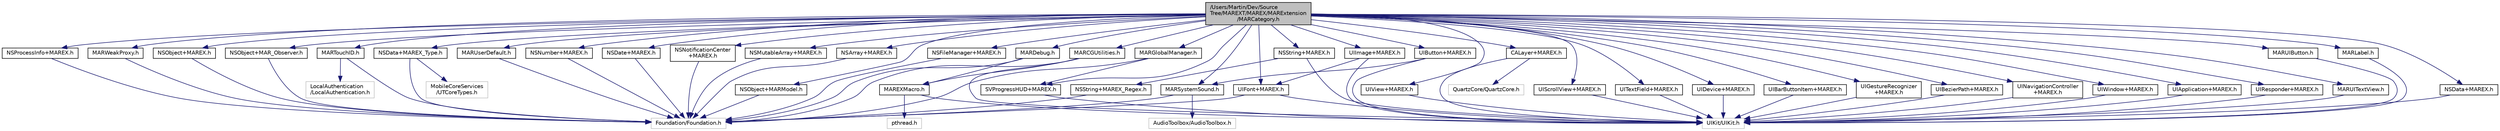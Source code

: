 digraph "/Users/Martin/Dev/SourceTree/MAREXT/MAREX/MARExtension/MARCategory.h"
{
  edge [fontname="Helvetica",fontsize="10",labelfontname="Helvetica",labelfontsize="10"];
  node [fontname="Helvetica",fontsize="10",shape=record];
  Node0 [label="/Users/Martin/Dev/Source\lTree/MAREXT/MAREX/MARExtension\l/MARCategory.h",height=0.2,width=0.4,color="black", fillcolor="grey75", style="filled", fontcolor="black"];
  Node0 -> Node1 [color="midnightblue",fontsize="10",style="solid",fontname="Helvetica"];
  Node1 [label="NSObject+MARModel.h",height=0.2,width=0.4,color="black", fillcolor="white", style="filled",URL="$_n_s_object_09_m_a_r_model_8h.html"];
  Node1 -> Node2 [color="midnightblue",fontsize="10",style="solid",fontname="Helvetica"];
  Node2 [label="Foundation/Foundation.h",height=0.2,width=0.4,color="grey75", fillcolor="white", style="filled"];
  Node0 -> Node3 [color="midnightblue",fontsize="10",style="solid",fontname="Helvetica"];
  Node3 [label="MARDebug.h",height=0.2,width=0.4,color="black", fillcolor="white", style="filled",URL="$_m_a_r_debug_8h.html"];
  Node3 -> Node2 [color="midnightblue",fontsize="10",style="solid",fontname="Helvetica"];
  Node3 -> Node4 [color="midnightblue",fontsize="10",style="solid",fontname="Helvetica"];
  Node4 [label="MAREXMacro.h",height=0.2,width=0.4,color="black", fillcolor="white", style="filled",URL="$_m_a_r_e_x_macro_8h.html"];
  Node4 -> Node5 [color="midnightblue",fontsize="10",style="solid",fontname="Helvetica"];
  Node5 [label="UIKit/UIKit.h",height=0.2,width=0.4,color="grey75", fillcolor="white", style="filled"];
  Node4 -> Node6 [color="midnightblue",fontsize="10",style="solid",fontname="Helvetica"];
  Node6 [label="pthread.h",height=0.2,width=0.4,color="grey75", fillcolor="white", style="filled"];
  Node0 -> Node7 [color="midnightblue",fontsize="10",style="solid",fontname="Helvetica"];
  Node7 [label="SVProgressHUD+MAREX.h",height=0.2,width=0.4,color="black", fillcolor="white", style="filled",URL="$_s_v_progress_h_u_d_09_m_a_r_e_x_8h.html"];
  Node7 -> Node5 [color="midnightblue",fontsize="10",style="solid",fontname="Helvetica"];
  Node0 -> Node8 [color="midnightblue",fontsize="10",style="solid",fontname="Helvetica"];
  Node8 [label="MARUserDefault.h",height=0.2,width=0.4,color="black", fillcolor="white", style="filled",URL="$_m_a_r_user_default_8h.html"];
  Node8 -> Node2 [color="midnightblue",fontsize="10",style="solid",fontname="Helvetica"];
  Node0 -> Node9 [color="midnightblue",fontsize="10",style="solid",fontname="Helvetica"];
  Node9 [label="MARGlobalManager.h",height=0.2,width=0.4,color="black", fillcolor="white", style="filled",URL="$_m_a_r_global_manager_8h.html"];
  Node9 -> Node2 [color="midnightblue",fontsize="10",style="solid",fontname="Helvetica"];
  Node9 -> Node7 [color="midnightblue",fontsize="10",style="solid",fontname="Helvetica"];
  Node0 -> Node10 [color="midnightblue",fontsize="10",style="solid",fontname="Helvetica"];
  Node10 [label="MARWeakProxy.h",height=0.2,width=0.4,color="black", fillcolor="white", style="filled",URL="$_m_a_r_weak_proxy_8h.html"];
  Node10 -> Node2 [color="midnightblue",fontsize="10",style="solid",fontname="Helvetica"];
  Node0 -> Node11 [color="midnightblue",fontsize="10",style="solid",fontname="Helvetica"];
  Node11 [label="NSObject+MAREX.h",height=0.2,width=0.4,color="black", fillcolor="white", style="filled",URL="$_n_s_object_09_m_a_r_e_x_8h.html"];
  Node11 -> Node2 [color="midnightblue",fontsize="10",style="solid",fontname="Helvetica"];
  Node0 -> Node12 [color="midnightblue",fontsize="10",style="solid",fontname="Helvetica"];
  Node12 [label="NSObject+MAR_Observer.h",height=0.2,width=0.4,color="black", fillcolor="white", style="filled",URL="$_n_s_object_09_m_a_r___observer_8h.html"];
  Node12 -> Node2 [color="midnightblue",fontsize="10",style="solid",fontname="Helvetica"];
  Node0 -> Node13 [color="midnightblue",fontsize="10",style="solid",fontname="Helvetica"];
  Node13 [label="NSData+MAREX.h",height=0.2,width=0.4,color="black", fillcolor="white", style="filled",URL="$_n_s_data_09_m_a_r_e_x_8h.html"];
  Node13 -> Node5 [color="midnightblue",fontsize="10",style="solid",fontname="Helvetica"];
  Node0 -> Node14 [color="midnightblue",fontsize="10",style="solid",fontname="Helvetica"];
  Node14 [label="NSData+MAREX_Type.h",height=0.2,width=0.4,color="black", fillcolor="white", style="filled",URL="$_n_s_data_09_m_a_r_e_x___type_8h.html"];
  Node14 -> Node2 [color="midnightblue",fontsize="10",style="solid",fontname="Helvetica"];
  Node14 -> Node15 [color="midnightblue",fontsize="10",style="solid",fontname="Helvetica"];
  Node15 [label="MobileCoreServices\l/UTCoreTypes.h",height=0.2,width=0.4,color="grey75", fillcolor="white", style="filled"];
  Node0 -> Node16 [color="midnightblue",fontsize="10",style="solid",fontname="Helvetica"];
  Node16 [label="NSString+MAREX.h",height=0.2,width=0.4,color="black", fillcolor="white", style="filled",URL="$_n_s_string_09_m_a_r_e_x_8h.html"];
  Node16 -> Node5 [color="midnightblue",fontsize="10",style="solid",fontname="Helvetica"];
  Node16 -> Node17 [color="midnightblue",fontsize="10",style="solid",fontname="Helvetica"];
  Node17 [label="NSString+MAREX_Regex.h",height=0.2,width=0.4,color="black", fillcolor="white", style="filled",URL="$_n_s_string_09_m_a_r_e_x___regex_8h.html"];
  Node17 -> Node2 [color="midnightblue",fontsize="10",style="solid",fontname="Helvetica"];
  Node0 -> Node18 [color="midnightblue",fontsize="10",style="solid",fontname="Helvetica"];
  Node18 [label="NSNumber+MAREX.h",height=0.2,width=0.4,color="black", fillcolor="white", style="filled",URL="$_n_s_number_09_m_a_r_e_x_8h.html"];
  Node18 -> Node2 [color="midnightblue",fontsize="10",style="solid",fontname="Helvetica"];
  Node0 -> Node19 [color="midnightblue",fontsize="10",style="solid",fontname="Helvetica"];
  Node19 [label="NSDate+MAREX.h",height=0.2,width=0.4,color="black", fillcolor="white", style="filled",URL="$_n_s_date_09_m_a_r_e_x_8h.html"];
  Node19 -> Node2 [color="midnightblue",fontsize="10",style="solid",fontname="Helvetica"];
  Node0 -> Node20 [color="midnightblue",fontsize="10",style="solid",fontname="Helvetica"];
  Node20 [label="NSNotificationCenter\l+MAREX.h",height=0.2,width=0.4,color="black", fillcolor="white", style="filled",URL="$_n_s_notification_center_09_m_a_r_e_x_8h.html"];
  Node20 -> Node2 [color="midnightblue",fontsize="10",style="solid",fontname="Helvetica"];
  Node0 -> Node21 [color="midnightblue",fontsize="10",style="solid",fontname="Helvetica"];
  Node21 [label="NSMutableArray+MAREX.h",height=0.2,width=0.4,color="black", fillcolor="white", style="filled",URL="$_n_s_mutable_array_09_m_a_r_e_x_8h.html"];
  Node21 -> Node2 [color="midnightblue",fontsize="10",style="solid",fontname="Helvetica"];
  Node0 -> Node22 [color="midnightblue",fontsize="10",style="solid",fontname="Helvetica"];
  Node22 [label="NSArray+MAREX.h",height=0.2,width=0.4,color="black", fillcolor="white", style="filled",URL="$_n_s_array_09_m_a_r_e_x_8h.html"];
  Node22 -> Node2 [color="midnightblue",fontsize="10",style="solid",fontname="Helvetica"];
  Node0 -> Node23 [color="midnightblue",fontsize="10",style="solid",fontname="Helvetica"];
  Node23 [label="MARSystemSound.h",height=0.2,width=0.4,color="black", fillcolor="white", style="filled",URL="$_m_a_r_system_sound_8h.html"];
  Node23 -> Node24 [color="midnightblue",fontsize="10",style="solid",fontname="Helvetica"];
  Node24 [label="AudioToolbox/AudioToolbox.h",height=0.2,width=0.4,color="grey75", fillcolor="white", style="filled"];
  Node23 -> Node2 [color="midnightblue",fontsize="10",style="solid",fontname="Helvetica"];
  Node0 -> Node25 [color="midnightblue",fontsize="10",style="solid",fontname="Helvetica"];
  Node25 [label="MARTouchID.h",height=0.2,width=0.4,color="black", fillcolor="white", style="filled",URL="$_m_a_r_touch_i_d_8h.html"];
  Node25 -> Node2 [color="midnightblue",fontsize="10",style="solid",fontname="Helvetica"];
  Node25 -> Node26 [color="midnightblue",fontsize="10",style="solid",fontname="Helvetica"];
  Node26 [label="LocalAuthentication\l/LocalAuthentication.h",height=0.2,width=0.4,color="grey75", fillcolor="white", style="filled"];
  Node0 -> Node27 [color="midnightblue",fontsize="10",style="solid",fontname="Helvetica"];
  Node27 [label="NSFileManager+MAREX.h",height=0.2,width=0.4,color="black", fillcolor="white", style="filled",URL="$_n_s_file_manager_09_m_a_r_e_x_8h.html"];
  Node27 -> Node2 [color="midnightblue",fontsize="10",style="solid",fontname="Helvetica"];
  Node0 -> Node28 [color="midnightblue",fontsize="10",style="solid",fontname="Helvetica"];
  Node28 [label="NSProcessInfo+MAREX.h",height=0.2,width=0.4,color="black", fillcolor="white", style="filled",URL="$_n_s_process_info_09_m_a_r_e_x_8h.html"];
  Node28 -> Node2 [color="midnightblue",fontsize="10",style="solid",fontname="Helvetica"];
  Node0 -> Node29 [color="midnightblue",fontsize="10",style="solid",fontname="Helvetica"];
  Node29 [label="CALayer+MAREX.h",height=0.2,width=0.4,color="black", fillcolor="white", style="filled",URL="$_c_a_layer_09_m_a_r_e_x_8h.html"];
  Node29 -> Node5 [color="midnightblue",fontsize="10",style="solid",fontname="Helvetica"];
  Node29 -> Node30 [color="midnightblue",fontsize="10",style="solid",fontname="Helvetica"];
  Node30 [label="QuartzCore/QuartzCore.h",height=0.2,width=0.4,color="grey75", fillcolor="white", style="filled"];
  Node0 -> Node31 [color="midnightblue",fontsize="10",style="solid",fontname="Helvetica"];
  Node31 [label="MARCGUtilities.h",height=0.2,width=0.4,color="black", fillcolor="white", style="filled",URL="$_m_a_r_c_g_utilities_8h.html"];
  Node31 -> Node2 [color="midnightblue",fontsize="10",style="solid",fontname="Helvetica"];
  Node31 -> Node5 [color="midnightblue",fontsize="10",style="solid",fontname="Helvetica"];
  Node31 -> Node4 [color="midnightblue",fontsize="10",style="solid",fontname="Helvetica"];
  Node0 -> Node32 [color="midnightblue",fontsize="10",style="solid",fontname="Helvetica"];
  Node32 [label="UIView+MAREX.h",height=0.2,width=0.4,color="black", fillcolor="white", style="filled",URL="$_u_i_view_09_m_a_r_e_x_8h.html"];
  Node32 -> Node5 [color="midnightblue",fontsize="10",style="solid",fontname="Helvetica"];
  Node0 -> Node33 [color="midnightblue",fontsize="10",style="solid",fontname="Helvetica"];
  Node33 [label="UIScrollView+MAREX.h",height=0.2,width=0.4,color="black", fillcolor="white", style="filled",URL="$_u_i_scroll_view_09_m_a_r_e_x_8h.html"];
  Node33 -> Node5 [color="midnightblue",fontsize="10",style="solid",fontname="Helvetica"];
  Node0 -> Node34 [color="midnightblue",fontsize="10",style="solid",fontname="Helvetica"];
  Node34 [label="UITextField+MAREX.h",height=0.2,width=0.4,color="black", fillcolor="white", style="filled",URL="$_u_i_text_field_09_m_a_r_e_x_8h.html"];
  Node34 -> Node5 [color="midnightblue",fontsize="10",style="solid",fontname="Helvetica"];
  Node0 -> Node35 [color="midnightblue",fontsize="10",style="solid",fontname="Helvetica"];
  Node35 [label="UIImage+MAREX.h",height=0.2,width=0.4,color="black", fillcolor="white", style="filled",URL="$_u_i_image_09_m_a_r_e_x_8h.html"];
  Node35 -> Node5 [color="midnightblue",fontsize="10",style="solid",fontname="Helvetica"];
  Node35 -> Node36 [color="midnightblue",fontsize="10",style="solid",fontname="Helvetica"];
  Node36 [label="UIFont+MAREX.h",height=0.2,width=0.4,color="black", fillcolor="white", style="filled",URL="$_u_i_font_09_m_a_r_e_x_8h.html"];
  Node36 -> Node2 [color="midnightblue",fontsize="10",style="solid",fontname="Helvetica"];
  Node36 -> Node5 [color="midnightblue",fontsize="10",style="solid",fontname="Helvetica"];
  Node0 -> Node37 [color="midnightblue",fontsize="10",style="solid",fontname="Helvetica"];
  Node37 [label="UIDevice+MAREX.h",height=0.2,width=0.4,color="black", fillcolor="white", style="filled",URL="$_u_i_device_09_m_a_r_e_x_8h.html"];
  Node37 -> Node5 [color="midnightblue",fontsize="10",style="solid",fontname="Helvetica"];
  Node0 -> Node38 [color="midnightblue",fontsize="10",style="solid",fontname="Helvetica"];
  Node38 [label="UIButton+MAREX.h",height=0.2,width=0.4,color="black", fillcolor="white", style="filled",URL="$_u_i_button_09_m_a_r_e_x_8h.html"];
  Node38 -> Node5 [color="midnightblue",fontsize="10",style="solid",fontname="Helvetica"];
  Node38 -> Node23 [color="midnightblue",fontsize="10",style="solid",fontname="Helvetica"];
  Node0 -> Node39 [color="midnightblue",fontsize="10",style="solid",fontname="Helvetica"];
  Node39 [label="UIBarButtonItem+MAREX.h",height=0.2,width=0.4,color="black", fillcolor="white", style="filled",URL="$_u_i_bar_button_item_09_m_a_r_e_x_8h.html"];
  Node39 -> Node5 [color="midnightblue",fontsize="10",style="solid",fontname="Helvetica"];
  Node0 -> Node40 [color="midnightblue",fontsize="10",style="solid",fontname="Helvetica"];
  Node40 [label="UIGestureRecognizer\l+MAREX.h",height=0.2,width=0.4,color="black", fillcolor="white", style="filled",URL="$_u_i_gesture_recognizer_09_m_a_r_e_x_8h.html"];
  Node40 -> Node5 [color="midnightblue",fontsize="10",style="solid",fontname="Helvetica"];
  Node0 -> Node41 [color="midnightblue",fontsize="10",style="solid",fontname="Helvetica"];
  Node41 [label="UIBezierPath+MAREX.h",height=0.2,width=0.4,color="black", fillcolor="white", style="filled",URL="$_u_i_bezier_path_09_m_a_r_e_x_8h.html"];
  Node41 -> Node5 [color="midnightblue",fontsize="10",style="solid",fontname="Helvetica"];
  Node0 -> Node42 [color="midnightblue",fontsize="10",style="solid",fontname="Helvetica"];
  Node42 [label="UINavigationController\l+MAREX.h",height=0.2,width=0.4,color="black", fillcolor="white", style="filled",URL="$_u_i_navigation_controller_09_m_a_r_e_x_8h.html"];
  Node42 -> Node5 [color="midnightblue",fontsize="10",style="solid",fontname="Helvetica"];
  Node0 -> Node36 [color="midnightblue",fontsize="10",style="solid",fontname="Helvetica"];
  Node0 -> Node43 [color="midnightblue",fontsize="10",style="solid",fontname="Helvetica"];
  Node43 [label="UIWindow+MAREX.h",height=0.2,width=0.4,color="black", fillcolor="white", style="filled",URL="$_u_i_window_09_m_a_r_e_x_8h.html"];
  Node43 -> Node5 [color="midnightblue",fontsize="10",style="solid",fontname="Helvetica"];
  Node0 -> Node44 [color="midnightblue",fontsize="10",style="solid",fontname="Helvetica"];
  Node44 [label="UIApplication+MAREX.h",height=0.2,width=0.4,color="black", fillcolor="white", style="filled",URL="$_u_i_application_09_m_a_r_e_x_8h.html"];
  Node44 -> Node5 [color="midnightblue",fontsize="10",style="solid",fontname="Helvetica"];
  Node0 -> Node45 [color="midnightblue",fontsize="10",style="solid",fontname="Helvetica"];
  Node45 [label="UIResponder+MAREX.h",height=0.2,width=0.4,color="black", fillcolor="white", style="filled",URL="$_u_i_responder_09_m_a_r_e_x_8h.html"];
  Node45 -> Node5 [color="midnightblue",fontsize="10",style="solid",fontname="Helvetica"];
  Node0 -> Node46 [color="midnightblue",fontsize="10",style="solid",fontname="Helvetica"];
  Node46 [label="MARUITextView.h",height=0.2,width=0.4,color="black", fillcolor="white", style="filled",URL="$_m_a_r_u_i_text_view_8h.html"];
  Node46 -> Node5 [color="midnightblue",fontsize="10",style="solid",fontname="Helvetica"];
  Node0 -> Node47 [color="midnightblue",fontsize="10",style="solid",fontname="Helvetica"];
  Node47 [label="MARUIButton.h",height=0.2,width=0.4,color="black", fillcolor="white", style="filled",URL="$_m_a_r_u_i_button_8h.html"];
  Node47 -> Node5 [color="midnightblue",fontsize="10",style="solid",fontname="Helvetica"];
  Node0 -> Node48 [color="midnightblue",fontsize="10",style="solid",fontname="Helvetica"];
  Node48 [label="MARLabel.h",height=0.2,width=0.4,color="black", fillcolor="white", style="filled",URL="$_m_a_r_label_8h.html"];
  Node48 -> Node5 [color="midnightblue",fontsize="10",style="solid",fontname="Helvetica"];
}
